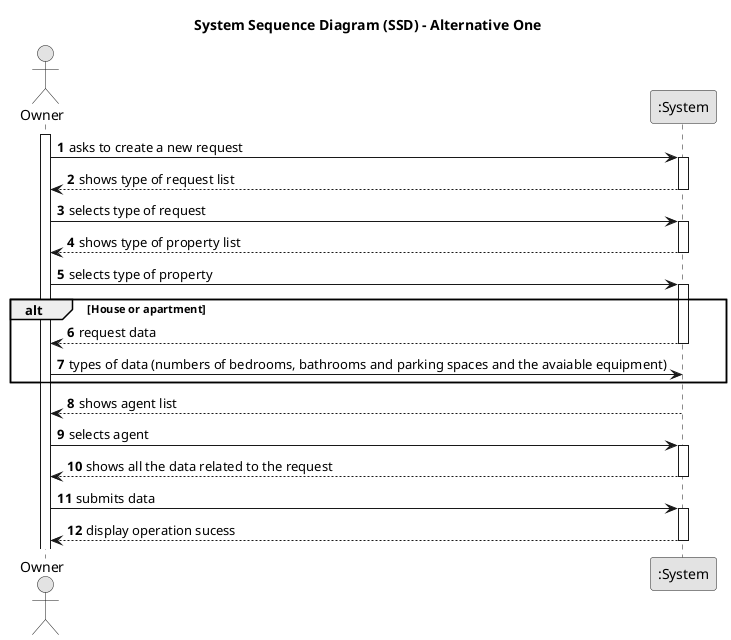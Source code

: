 @startuml
skinparam monochrome true
skinparam packageStyle rectangle
skinparam shadowing false

title System Sequence Diagram (SSD) - Alternative One

autonumber

actor "Owner" as Employee
participant ":System" as System

activate Employee

    Employee -> System : asks to create a new request
    activate System

        System --> Employee : shows type of request list
    deactivate System

    Employee -> System : selects type of request
    activate System

        System --> Employee : shows type of property list

    deactivate System

    Employee -> System : selects type of property

alt House or apartment
    activate System

        System --> Employee : request data
    deactivate System


    Employee -> System : types of data (numbers of bedrooms, bathrooms and parking spaces and the avaiable equipment)

end

     activate System

        System --> Employee : shows agent list
    deactivate System

    Employee -> System :  selects agent

     activate System

        System --> Employee : shows all the data related to the request
     deactivate System

     Employee -> System : submits data

     activate System

            System --> Employee : display operation sucess
     deactivate System


@enduml